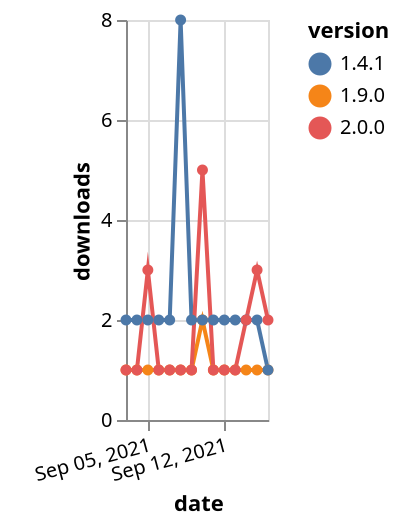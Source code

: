 {"$schema": "https://vega.github.io/schema/vega-lite/v5.json", "description": "A simple bar chart with embedded data.", "data": {"values": [{"date": "2021-09-03", "total": 222, "delta": 1, "version": "1.9.0"}, {"date": "2021-09-04", "total": 223, "delta": 1, "version": "1.9.0"}, {"date": "2021-09-05", "total": 224, "delta": 1, "version": "1.9.0"}, {"date": "2021-09-06", "total": 225, "delta": 1, "version": "1.9.0"}, {"date": "2021-09-07", "total": 226, "delta": 1, "version": "1.9.0"}, {"date": "2021-09-08", "total": 227, "delta": 1, "version": "1.9.0"}, {"date": "2021-09-09", "total": 228, "delta": 1, "version": "1.9.0"}, {"date": "2021-09-10", "total": 230, "delta": 2, "version": "1.9.0"}, {"date": "2021-09-11", "total": 231, "delta": 1, "version": "1.9.0"}, {"date": "2021-09-12", "total": 232, "delta": 1, "version": "1.9.0"}, {"date": "2021-09-13", "total": 233, "delta": 1, "version": "1.9.0"}, {"date": "2021-09-14", "total": 234, "delta": 1, "version": "1.9.0"}, {"date": "2021-09-15", "total": 235, "delta": 1, "version": "1.9.0"}, {"date": "2021-09-16", "total": 236, "delta": 1, "version": "1.9.0"}, {"date": "2021-09-03", "total": 4848, "delta": 2, "version": "1.4.1"}, {"date": "2021-09-04", "total": 4850, "delta": 2, "version": "1.4.1"}, {"date": "2021-09-05", "total": 4852, "delta": 2, "version": "1.4.1"}, {"date": "2021-09-06", "total": 4854, "delta": 2, "version": "1.4.1"}, {"date": "2021-09-07", "total": 4856, "delta": 2, "version": "1.4.1"}, {"date": "2021-09-08", "total": 4864, "delta": 8, "version": "1.4.1"}, {"date": "2021-09-09", "total": 4866, "delta": 2, "version": "1.4.1"}, {"date": "2021-09-10", "total": 4868, "delta": 2, "version": "1.4.1"}, {"date": "2021-09-11", "total": 4870, "delta": 2, "version": "1.4.1"}, {"date": "2021-09-12", "total": 4872, "delta": 2, "version": "1.4.1"}, {"date": "2021-09-13", "total": 4874, "delta": 2, "version": "1.4.1"}, {"date": "2021-09-14", "total": 4876, "delta": 2, "version": "1.4.1"}, {"date": "2021-09-15", "total": 4878, "delta": 2, "version": "1.4.1"}, {"date": "2021-09-16", "total": 4879, "delta": 1, "version": "1.4.1"}, {"date": "2021-09-03", "total": 544, "delta": 1, "version": "2.0.0"}, {"date": "2021-09-04", "total": 545, "delta": 1, "version": "2.0.0"}, {"date": "2021-09-05", "total": 548, "delta": 3, "version": "2.0.0"}, {"date": "2021-09-06", "total": 549, "delta": 1, "version": "2.0.0"}, {"date": "2021-09-07", "total": 550, "delta": 1, "version": "2.0.0"}, {"date": "2021-09-08", "total": 551, "delta": 1, "version": "2.0.0"}, {"date": "2021-09-09", "total": 552, "delta": 1, "version": "2.0.0"}, {"date": "2021-09-10", "total": 557, "delta": 5, "version": "2.0.0"}, {"date": "2021-09-11", "total": 558, "delta": 1, "version": "2.0.0"}, {"date": "2021-09-12", "total": 559, "delta": 1, "version": "2.0.0"}, {"date": "2021-09-13", "total": 560, "delta": 1, "version": "2.0.0"}, {"date": "2021-09-14", "total": 562, "delta": 2, "version": "2.0.0"}, {"date": "2021-09-15", "total": 565, "delta": 3, "version": "2.0.0"}, {"date": "2021-09-16", "total": 567, "delta": 2, "version": "2.0.0"}]}, "width": "container", "mark": {"type": "line", "point": {"filled": true}}, "encoding": {"x": {"field": "date", "type": "temporal", "timeUnit": "yearmonthdate", "title": "date", "axis": {"labelAngle": -15}}, "y": {"field": "delta", "type": "quantitative", "title": "downloads"}, "color": {"field": "version", "type": "nominal"}, "tooltip": {"field": "delta"}}}